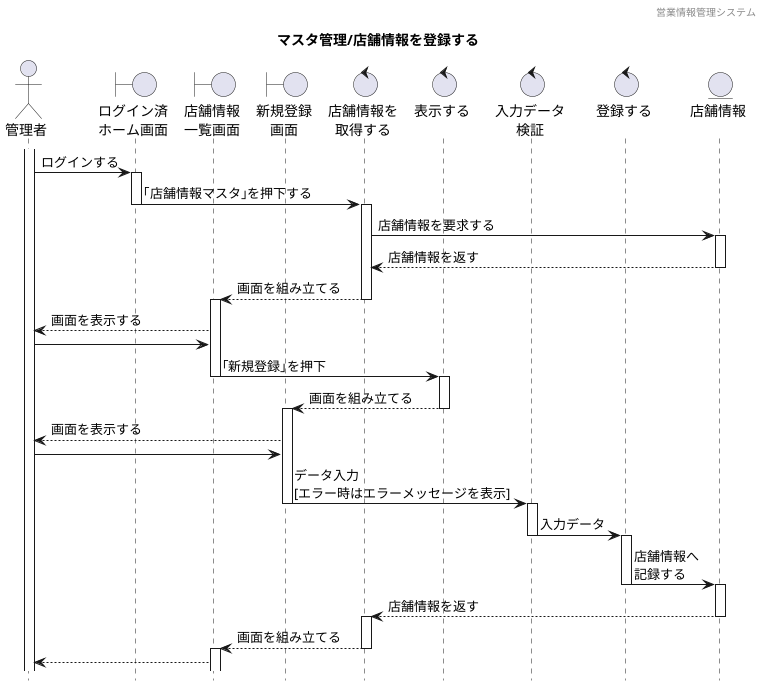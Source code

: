 @startuml sequence

hide footbox
header 営業情報管理システム
title マスタ管理/店舗情報を登録する

' actor "" as 
actor "管理者" as a1
' boundary "" as
boundary "ログイン済\nホーム画面" as b1
boundary "店舗情報\n一覧画面" as b2
boundary "新規登録\n画面" as b3
' control "" as 
control "店舗情報を\n取得する" as c1
control "表示する\n" as c2
control "入力データ\n検証" as c3
control "登録する\n" as c4
' entity "" as
entity "店舗情報\n" as e1

' ログイン済みホーム画面から一覧表示までのシーケンス
activate a1
a1 -> b1 : ログインする
activate b1
b1 -> c1 : ｢店舗情報マスタ｣を押下する
deactivate
activate c1
c1 -> e1 : 店舗情報を要求する
activate e1
e1 --> c1 : 店舗情報を返す
deactivate e1
c1 --> b2 : 画面を組み立てる
deactivate c1
activate b2
b2 --> a1 : 画面を表示する

a1 -> b2 : 
b2 -> c2 : ｢新規登録｣を押下
deactivate b2
activate c2
c2 --> b3 : 画面を組み立てる
deactivate c2
activate b3
b3 --> a1 : 画面を表示する

a1 -> b3
b3 -> c3 : データ入力\n[エラー時はエラーメッセージを表示]
deactivate b3
activate c3
c3 -> c4 : 入力データ
deactivate c3
activate c4
c4 -> e1 : 店舗情報へ\n記録する
deactivate c4
activate e1
e1 --> c1 : 店舗情報を返す　　　　　　　　　　　　　　　
deactivate e1
activate c1
c1 --> b2 : 画面を組み立てる
deactivate c1
activate b2
b2 --> a1


@enduml